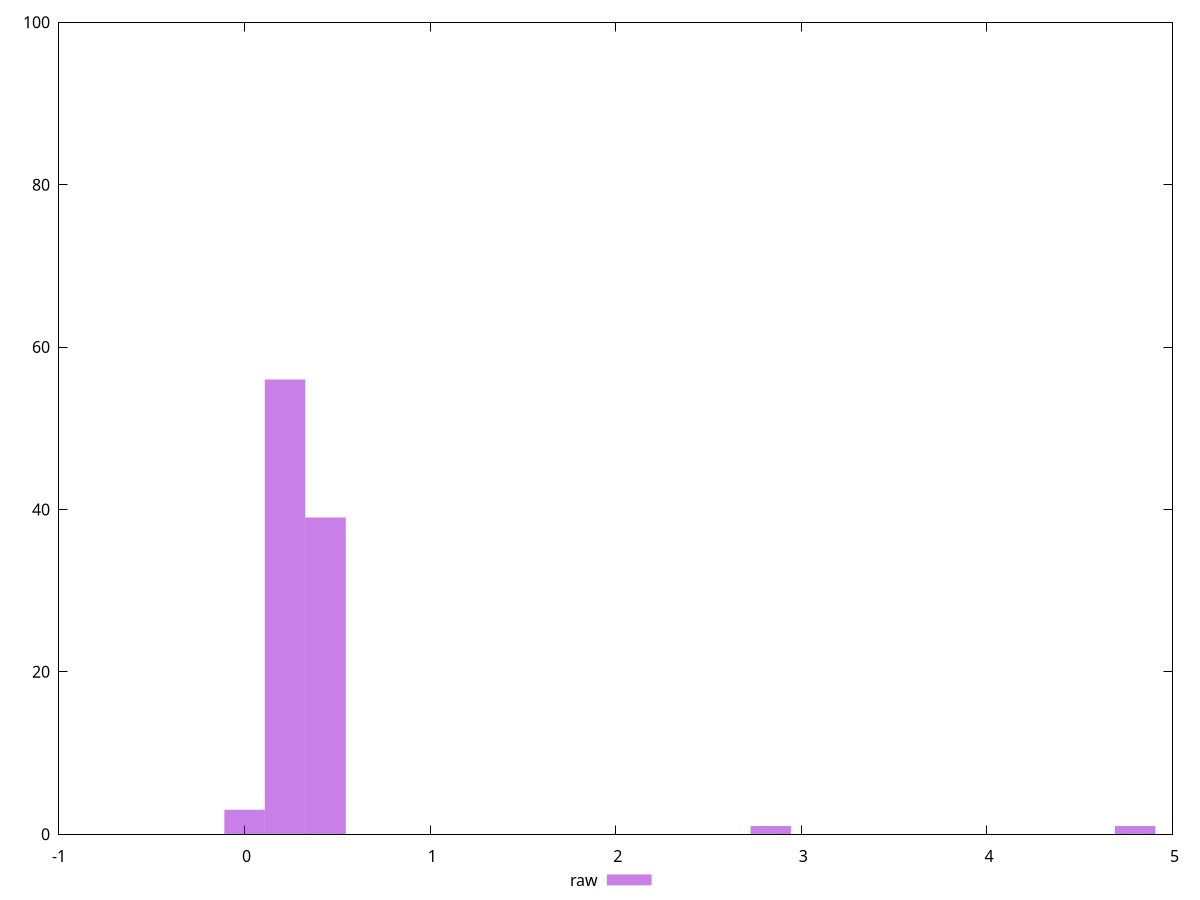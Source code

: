 reset
set terminal svg size 640, 490 enhanced background rgb 'white'
set output "reprap/network-rtt/samples/pages+cached/raw/histogram.svg"

$raw <<EOF
4.798812955880837 1
0.21812786163094713 56
2.8356622012023127 1
0 3
0.43625572326189427 39
EOF

set key outside below
set boxwidth 0.21812786163094713
set yrange [0:100]
set style fill transparent solid 0.5 noborder

plot \
  $raw title "raw" with boxes, \


reset